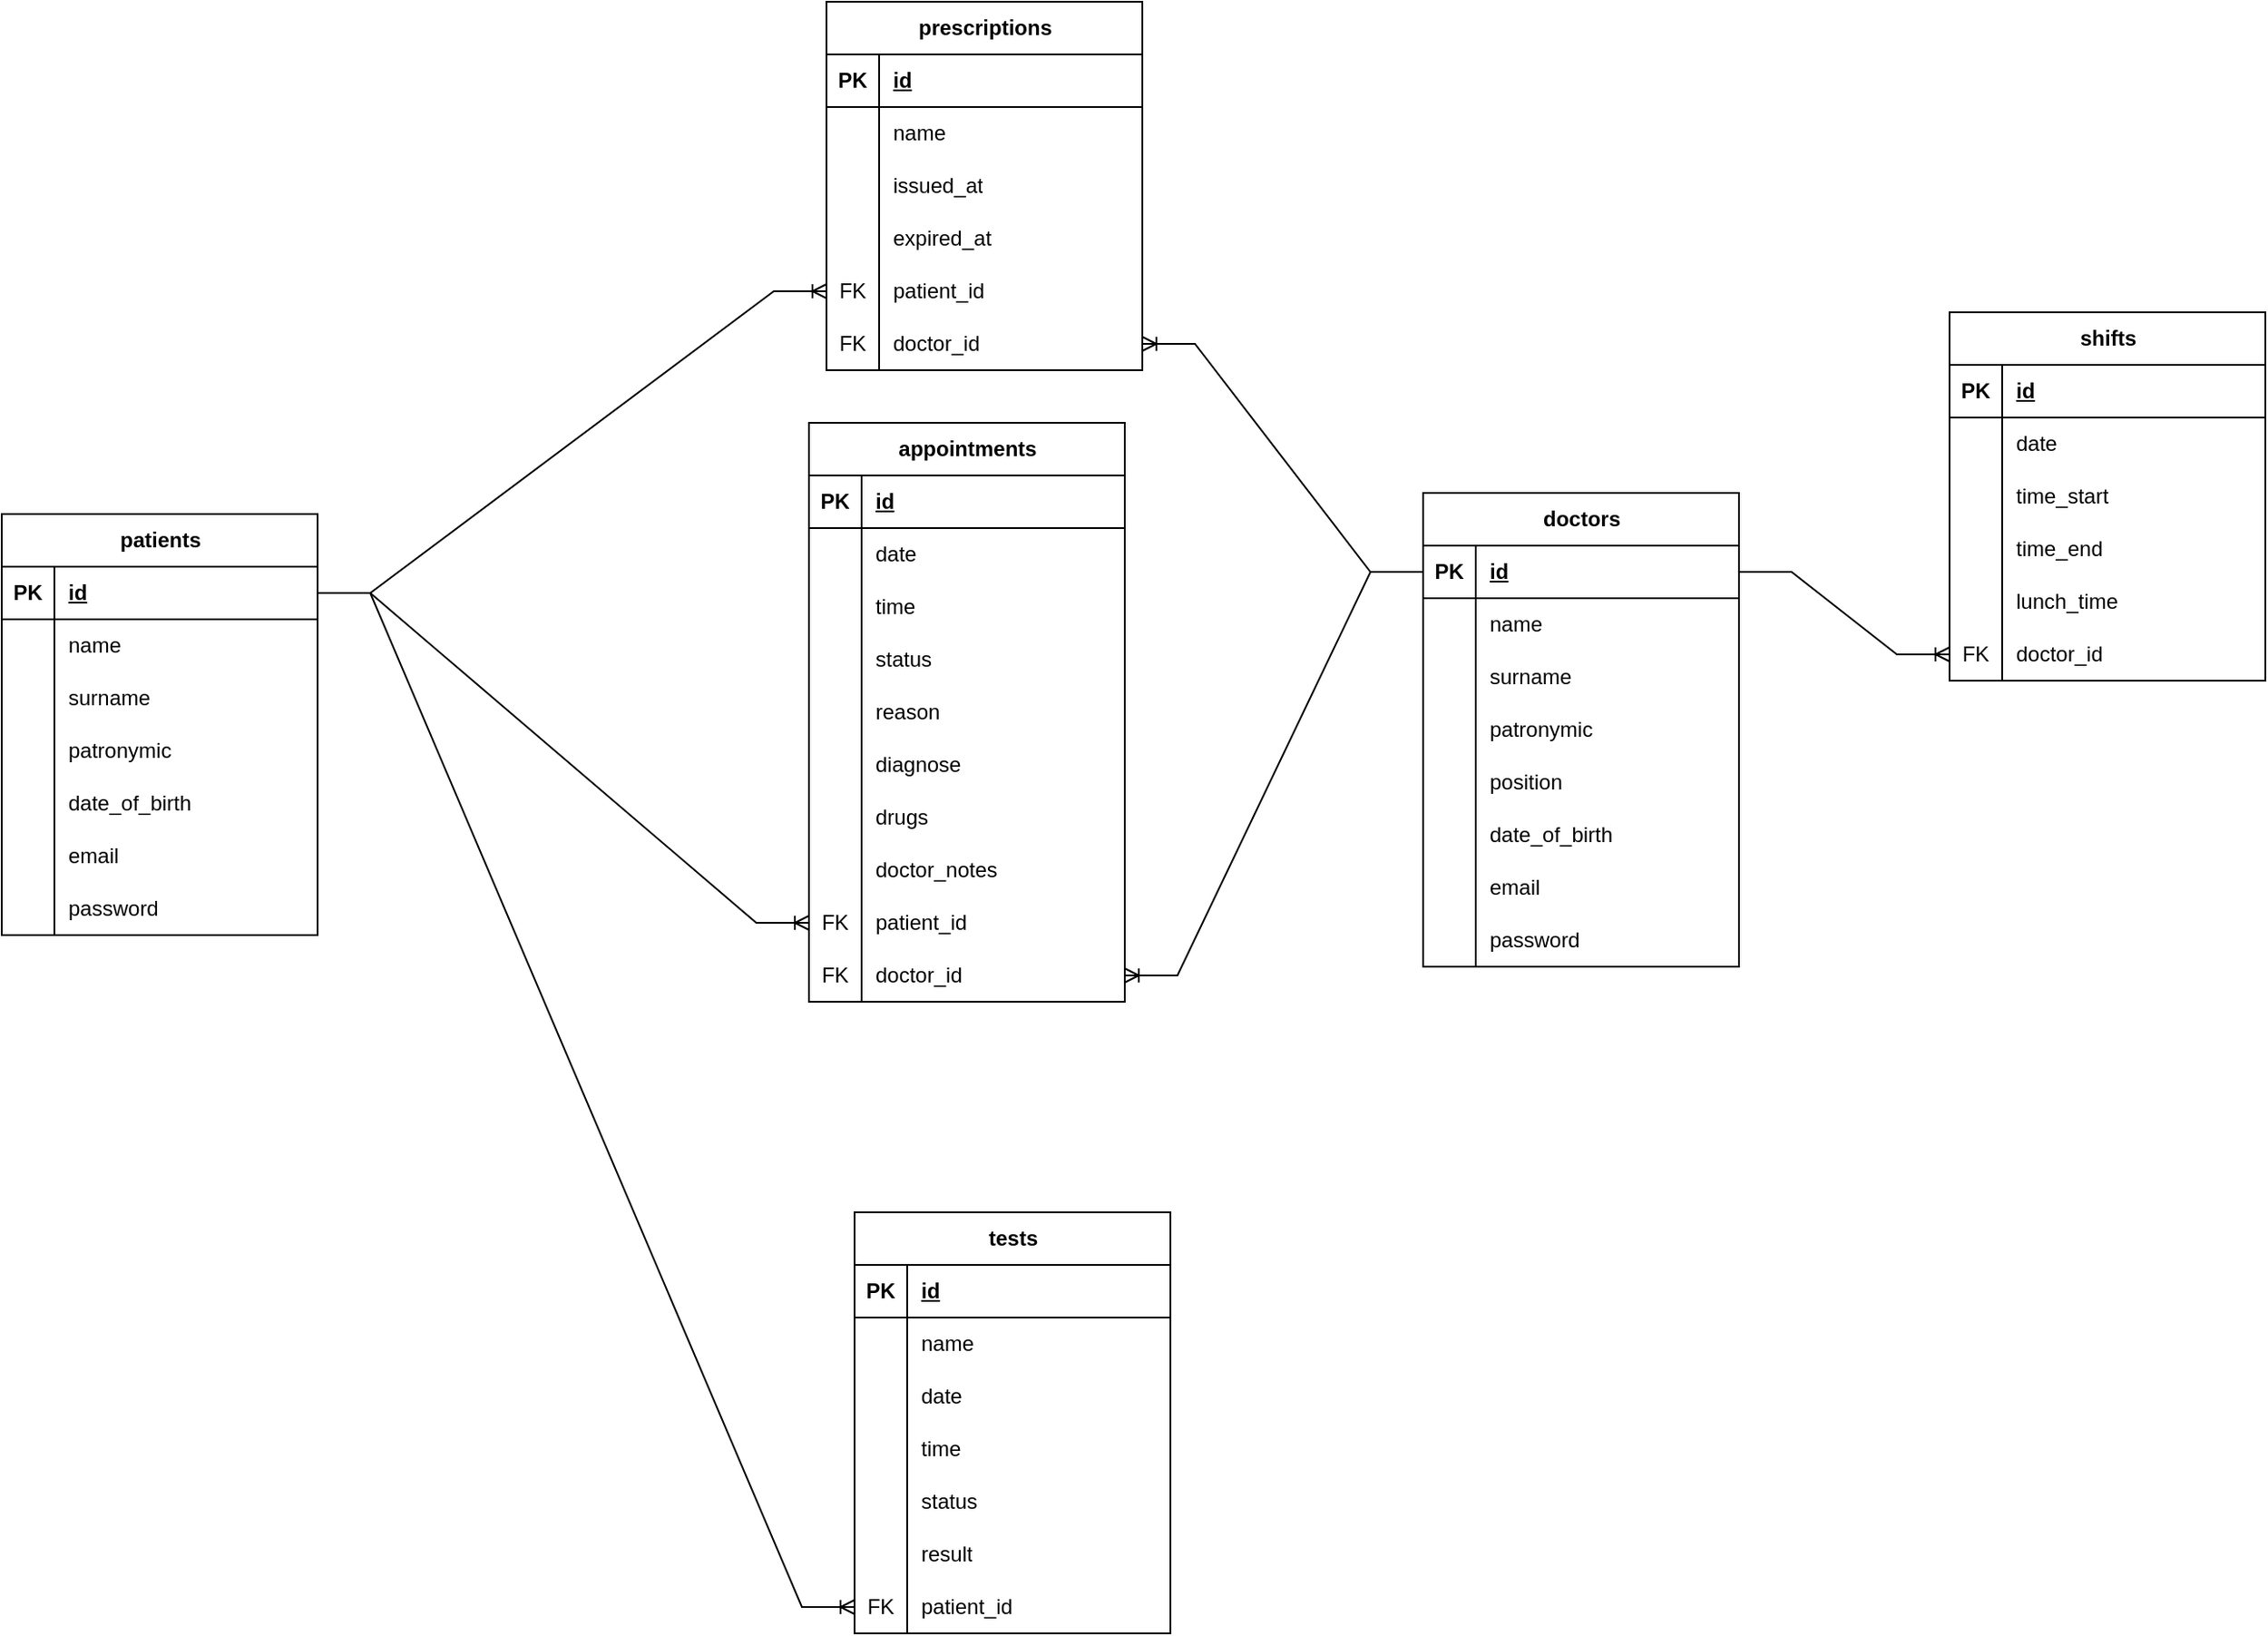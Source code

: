 <mxfile version="24.7.17">
  <diagram name="Страница — 1" id="6N1ENjZscyJOOnGvGG6H">
    <mxGraphModel dx="4155" dy="3174" grid="1" gridSize="10" guides="1" tooltips="1" connect="1" arrows="1" fold="1" page="1" pageScale="1" pageWidth="827" pageHeight="1169" math="0" shadow="0">
      <root>
        <mxCell id="0" />
        <mxCell id="1" parent="0" />
        <mxCell id="GjGmD7KvWxzBL4gGLSk5-1" value="patients" style="shape=table;startSize=30;container=1;collapsible=1;childLayout=tableLayout;fixedRows=1;rowLines=0;fontStyle=1;align=center;resizeLast=1;html=1;" parent="1" vertex="1">
          <mxGeometry x="-2140" y="-1848" width="180" height="240" as="geometry" />
        </mxCell>
        <mxCell id="GjGmD7KvWxzBL4gGLSk5-2" value="" style="shape=tableRow;horizontal=0;startSize=0;swimlaneHead=0;swimlaneBody=0;fillColor=none;collapsible=0;dropTarget=0;points=[[0,0.5],[1,0.5]];portConstraint=eastwest;top=0;left=0;right=0;bottom=1;" parent="GjGmD7KvWxzBL4gGLSk5-1" vertex="1">
          <mxGeometry y="30" width="180" height="30" as="geometry" />
        </mxCell>
        <mxCell id="GjGmD7KvWxzBL4gGLSk5-3" value="PK" style="shape=partialRectangle;connectable=0;fillColor=none;top=0;left=0;bottom=0;right=0;fontStyle=1;overflow=hidden;whiteSpace=wrap;html=1;" parent="GjGmD7KvWxzBL4gGLSk5-2" vertex="1">
          <mxGeometry width="30" height="30" as="geometry">
            <mxRectangle width="30" height="30" as="alternateBounds" />
          </mxGeometry>
        </mxCell>
        <mxCell id="GjGmD7KvWxzBL4gGLSk5-4" value="id" style="shape=partialRectangle;connectable=0;fillColor=none;top=0;left=0;bottom=0;right=0;align=left;spacingLeft=6;fontStyle=5;overflow=hidden;whiteSpace=wrap;html=1;" parent="GjGmD7KvWxzBL4gGLSk5-2" vertex="1">
          <mxGeometry x="30" width="150" height="30" as="geometry">
            <mxRectangle width="150" height="30" as="alternateBounds" />
          </mxGeometry>
        </mxCell>
        <mxCell id="GjGmD7KvWxzBL4gGLSk5-5" value="" style="shape=tableRow;horizontal=0;startSize=0;swimlaneHead=0;swimlaneBody=0;fillColor=none;collapsible=0;dropTarget=0;points=[[0,0.5],[1,0.5]];portConstraint=eastwest;top=0;left=0;right=0;bottom=0;" parent="GjGmD7KvWxzBL4gGLSk5-1" vertex="1">
          <mxGeometry y="60" width="180" height="30" as="geometry" />
        </mxCell>
        <mxCell id="GjGmD7KvWxzBL4gGLSk5-6" value="" style="shape=partialRectangle;connectable=0;fillColor=none;top=0;left=0;bottom=0;right=0;editable=1;overflow=hidden;whiteSpace=wrap;html=1;" parent="GjGmD7KvWxzBL4gGLSk5-5" vertex="1">
          <mxGeometry width="30" height="30" as="geometry">
            <mxRectangle width="30" height="30" as="alternateBounds" />
          </mxGeometry>
        </mxCell>
        <mxCell id="GjGmD7KvWxzBL4gGLSk5-7" value="name" style="shape=partialRectangle;connectable=0;fillColor=none;top=0;left=0;bottom=0;right=0;align=left;spacingLeft=6;overflow=hidden;whiteSpace=wrap;html=1;" parent="GjGmD7KvWxzBL4gGLSk5-5" vertex="1">
          <mxGeometry x="30" width="150" height="30" as="geometry">
            <mxRectangle width="150" height="30" as="alternateBounds" />
          </mxGeometry>
        </mxCell>
        <mxCell id="GjGmD7KvWxzBL4gGLSk5-8" value="" style="shape=tableRow;horizontal=0;startSize=0;swimlaneHead=0;swimlaneBody=0;fillColor=none;collapsible=0;dropTarget=0;points=[[0,0.5],[1,0.5]];portConstraint=eastwest;top=0;left=0;right=0;bottom=0;" parent="GjGmD7KvWxzBL4gGLSk5-1" vertex="1">
          <mxGeometry y="90" width="180" height="30" as="geometry" />
        </mxCell>
        <mxCell id="GjGmD7KvWxzBL4gGLSk5-9" value="" style="shape=partialRectangle;connectable=0;fillColor=none;top=0;left=0;bottom=0;right=0;editable=1;overflow=hidden;whiteSpace=wrap;html=1;" parent="GjGmD7KvWxzBL4gGLSk5-8" vertex="1">
          <mxGeometry width="30" height="30" as="geometry">
            <mxRectangle width="30" height="30" as="alternateBounds" />
          </mxGeometry>
        </mxCell>
        <mxCell id="GjGmD7KvWxzBL4gGLSk5-10" value="surname" style="shape=partialRectangle;connectable=0;fillColor=none;top=0;left=0;bottom=0;right=0;align=left;spacingLeft=6;overflow=hidden;whiteSpace=wrap;html=1;" parent="GjGmD7KvWxzBL4gGLSk5-8" vertex="1">
          <mxGeometry x="30" width="150" height="30" as="geometry">
            <mxRectangle width="150" height="30" as="alternateBounds" />
          </mxGeometry>
        </mxCell>
        <mxCell id="GjGmD7KvWxzBL4gGLSk5-11" value="" style="shape=tableRow;horizontal=0;startSize=0;swimlaneHead=0;swimlaneBody=0;fillColor=none;collapsible=0;dropTarget=0;points=[[0,0.5],[1,0.5]];portConstraint=eastwest;top=0;left=0;right=0;bottom=0;" parent="GjGmD7KvWxzBL4gGLSk5-1" vertex="1">
          <mxGeometry y="120" width="180" height="30" as="geometry" />
        </mxCell>
        <mxCell id="GjGmD7KvWxzBL4gGLSk5-12" value="" style="shape=partialRectangle;connectable=0;fillColor=none;top=0;left=0;bottom=0;right=0;editable=1;overflow=hidden;whiteSpace=wrap;html=1;" parent="GjGmD7KvWxzBL4gGLSk5-11" vertex="1">
          <mxGeometry width="30" height="30" as="geometry">
            <mxRectangle width="30" height="30" as="alternateBounds" />
          </mxGeometry>
        </mxCell>
        <mxCell id="GjGmD7KvWxzBL4gGLSk5-13" value="patronymic" style="shape=partialRectangle;connectable=0;fillColor=none;top=0;left=0;bottom=0;right=0;align=left;spacingLeft=6;overflow=hidden;whiteSpace=wrap;html=1;" parent="GjGmD7KvWxzBL4gGLSk5-11" vertex="1">
          <mxGeometry x="30" width="150" height="30" as="geometry">
            <mxRectangle width="150" height="30" as="alternateBounds" />
          </mxGeometry>
        </mxCell>
        <mxCell id="GjGmD7KvWxzBL4gGLSk5-14" value="" style="shape=tableRow;horizontal=0;startSize=0;swimlaneHead=0;swimlaneBody=0;fillColor=none;collapsible=0;dropTarget=0;points=[[0,0.5],[1,0.5]];portConstraint=eastwest;top=0;left=0;right=0;bottom=0;" parent="GjGmD7KvWxzBL4gGLSk5-1" vertex="1">
          <mxGeometry y="150" width="180" height="30" as="geometry" />
        </mxCell>
        <mxCell id="GjGmD7KvWxzBL4gGLSk5-15" value="" style="shape=partialRectangle;connectable=0;fillColor=none;top=0;left=0;bottom=0;right=0;editable=1;overflow=hidden;whiteSpace=wrap;html=1;" parent="GjGmD7KvWxzBL4gGLSk5-14" vertex="1">
          <mxGeometry width="30" height="30" as="geometry">
            <mxRectangle width="30" height="30" as="alternateBounds" />
          </mxGeometry>
        </mxCell>
        <mxCell id="GjGmD7KvWxzBL4gGLSk5-16" value="date_of_birth" style="shape=partialRectangle;connectable=0;fillColor=none;top=0;left=0;bottom=0;right=0;align=left;spacingLeft=6;overflow=hidden;whiteSpace=wrap;html=1;" parent="GjGmD7KvWxzBL4gGLSk5-14" vertex="1">
          <mxGeometry x="30" width="150" height="30" as="geometry">
            <mxRectangle width="150" height="30" as="alternateBounds" />
          </mxGeometry>
        </mxCell>
        <mxCell id="GjGmD7KvWxzBL4gGLSk5-17" value="" style="shape=tableRow;horizontal=0;startSize=0;swimlaneHead=0;swimlaneBody=0;fillColor=none;collapsible=0;dropTarget=0;points=[[0,0.5],[1,0.5]];portConstraint=eastwest;top=0;left=0;right=0;bottom=0;" parent="GjGmD7KvWxzBL4gGLSk5-1" vertex="1">
          <mxGeometry y="180" width="180" height="30" as="geometry" />
        </mxCell>
        <mxCell id="GjGmD7KvWxzBL4gGLSk5-18" value="" style="shape=partialRectangle;connectable=0;fillColor=none;top=0;left=0;bottom=0;right=0;editable=1;overflow=hidden;whiteSpace=wrap;html=1;" parent="GjGmD7KvWxzBL4gGLSk5-17" vertex="1">
          <mxGeometry width="30" height="30" as="geometry">
            <mxRectangle width="30" height="30" as="alternateBounds" />
          </mxGeometry>
        </mxCell>
        <mxCell id="GjGmD7KvWxzBL4gGLSk5-19" value="email" style="shape=partialRectangle;connectable=0;fillColor=none;top=0;left=0;bottom=0;right=0;align=left;spacingLeft=6;overflow=hidden;whiteSpace=wrap;html=1;" parent="GjGmD7KvWxzBL4gGLSk5-17" vertex="1">
          <mxGeometry x="30" width="150" height="30" as="geometry">
            <mxRectangle width="150" height="30" as="alternateBounds" />
          </mxGeometry>
        </mxCell>
        <mxCell id="GjGmD7KvWxzBL4gGLSk5-20" value="" style="shape=tableRow;horizontal=0;startSize=0;swimlaneHead=0;swimlaneBody=0;fillColor=none;collapsible=0;dropTarget=0;points=[[0,0.5],[1,0.5]];portConstraint=eastwest;top=0;left=0;right=0;bottom=0;" parent="GjGmD7KvWxzBL4gGLSk5-1" vertex="1">
          <mxGeometry y="210" width="180" height="30" as="geometry" />
        </mxCell>
        <mxCell id="GjGmD7KvWxzBL4gGLSk5-21" value="" style="shape=partialRectangle;connectable=0;fillColor=none;top=0;left=0;bottom=0;right=0;editable=1;overflow=hidden;whiteSpace=wrap;html=1;" parent="GjGmD7KvWxzBL4gGLSk5-20" vertex="1">
          <mxGeometry width="30" height="30" as="geometry">
            <mxRectangle width="30" height="30" as="alternateBounds" />
          </mxGeometry>
        </mxCell>
        <mxCell id="GjGmD7KvWxzBL4gGLSk5-22" value="password" style="shape=partialRectangle;connectable=0;fillColor=none;top=0;left=0;bottom=0;right=0;align=left;spacingLeft=6;overflow=hidden;whiteSpace=wrap;html=1;" parent="GjGmD7KvWxzBL4gGLSk5-20" vertex="1">
          <mxGeometry x="30" width="150" height="30" as="geometry">
            <mxRectangle width="150" height="30" as="alternateBounds" />
          </mxGeometry>
        </mxCell>
        <mxCell id="GjGmD7KvWxzBL4gGLSk5-23" value="appointments" style="shape=table;startSize=30;container=1;collapsible=1;childLayout=tableLayout;fixedRows=1;rowLines=0;fontStyle=1;align=center;resizeLast=1;html=1;" parent="1" vertex="1">
          <mxGeometry x="-1680" y="-1900" width="180" height="330" as="geometry" />
        </mxCell>
        <mxCell id="GjGmD7KvWxzBL4gGLSk5-24" value="" style="shape=tableRow;horizontal=0;startSize=0;swimlaneHead=0;swimlaneBody=0;fillColor=none;collapsible=0;dropTarget=0;points=[[0,0.5],[1,0.5]];portConstraint=eastwest;top=0;left=0;right=0;bottom=1;" parent="GjGmD7KvWxzBL4gGLSk5-23" vertex="1">
          <mxGeometry y="30" width="180" height="30" as="geometry" />
        </mxCell>
        <mxCell id="GjGmD7KvWxzBL4gGLSk5-25" value="PK" style="shape=partialRectangle;connectable=0;fillColor=none;top=0;left=0;bottom=0;right=0;fontStyle=1;overflow=hidden;whiteSpace=wrap;html=1;" parent="GjGmD7KvWxzBL4gGLSk5-24" vertex="1">
          <mxGeometry width="30" height="30" as="geometry">
            <mxRectangle width="30" height="30" as="alternateBounds" />
          </mxGeometry>
        </mxCell>
        <mxCell id="GjGmD7KvWxzBL4gGLSk5-26" value="id" style="shape=partialRectangle;connectable=0;fillColor=none;top=0;left=0;bottom=0;right=0;align=left;spacingLeft=6;fontStyle=5;overflow=hidden;whiteSpace=wrap;html=1;" parent="GjGmD7KvWxzBL4gGLSk5-24" vertex="1">
          <mxGeometry x="30" width="150" height="30" as="geometry">
            <mxRectangle width="150" height="30" as="alternateBounds" />
          </mxGeometry>
        </mxCell>
        <mxCell id="GjGmD7KvWxzBL4gGLSk5-27" value="" style="shape=tableRow;horizontal=0;startSize=0;swimlaneHead=0;swimlaneBody=0;fillColor=none;collapsible=0;dropTarget=0;points=[[0,0.5],[1,0.5]];portConstraint=eastwest;top=0;left=0;right=0;bottom=0;" parent="GjGmD7KvWxzBL4gGLSk5-23" vertex="1">
          <mxGeometry y="60" width="180" height="30" as="geometry" />
        </mxCell>
        <mxCell id="GjGmD7KvWxzBL4gGLSk5-28" value="" style="shape=partialRectangle;connectable=0;fillColor=none;top=0;left=0;bottom=0;right=0;editable=1;overflow=hidden;whiteSpace=wrap;html=1;" parent="GjGmD7KvWxzBL4gGLSk5-27" vertex="1">
          <mxGeometry width="30" height="30" as="geometry">
            <mxRectangle width="30" height="30" as="alternateBounds" />
          </mxGeometry>
        </mxCell>
        <mxCell id="GjGmD7KvWxzBL4gGLSk5-29" value="date" style="shape=partialRectangle;connectable=0;fillColor=none;top=0;left=0;bottom=0;right=0;align=left;spacingLeft=6;overflow=hidden;whiteSpace=wrap;html=1;" parent="GjGmD7KvWxzBL4gGLSk5-27" vertex="1">
          <mxGeometry x="30" width="150" height="30" as="geometry">
            <mxRectangle width="150" height="30" as="alternateBounds" />
          </mxGeometry>
        </mxCell>
        <mxCell id="GjGmD7KvWxzBL4gGLSk5-30" value="" style="shape=tableRow;horizontal=0;startSize=0;swimlaneHead=0;swimlaneBody=0;fillColor=none;collapsible=0;dropTarget=0;points=[[0,0.5],[1,0.5]];portConstraint=eastwest;top=0;left=0;right=0;bottom=0;" parent="GjGmD7KvWxzBL4gGLSk5-23" vertex="1">
          <mxGeometry y="90" width="180" height="30" as="geometry" />
        </mxCell>
        <mxCell id="GjGmD7KvWxzBL4gGLSk5-31" value="" style="shape=partialRectangle;connectable=0;fillColor=none;top=0;left=0;bottom=0;right=0;editable=1;overflow=hidden;whiteSpace=wrap;html=1;" parent="GjGmD7KvWxzBL4gGLSk5-30" vertex="1">
          <mxGeometry width="30" height="30" as="geometry">
            <mxRectangle width="30" height="30" as="alternateBounds" />
          </mxGeometry>
        </mxCell>
        <mxCell id="GjGmD7KvWxzBL4gGLSk5-32" value="time" style="shape=partialRectangle;connectable=0;fillColor=none;top=0;left=0;bottom=0;right=0;align=left;spacingLeft=6;overflow=hidden;whiteSpace=wrap;html=1;" parent="GjGmD7KvWxzBL4gGLSk5-30" vertex="1">
          <mxGeometry x="30" width="150" height="30" as="geometry">
            <mxRectangle width="150" height="30" as="alternateBounds" />
          </mxGeometry>
        </mxCell>
        <mxCell id="GjGmD7KvWxzBL4gGLSk5-33" value="" style="shape=tableRow;horizontal=0;startSize=0;swimlaneHead=0;swimlaneBody=0;fillColor=none;collapsible=0;dropTarget=0;points=[[0,0.5],[1,0.5]];portConstraint=eastwest;top=0;left=0;right=0;bottom=0;" parent="GjGmD7KvWxzBL4gGLSk5-23" vertex="1">
          <mxGeometry y="120" width="180" height="30" as="geometry" />
        </mxCell>
        <mxCell id="GjGmD7KvWxzBL4gGLSk5-34" value="" style="shape=partialRectangle;connectable=0;fillColor=none;top=0;left=0;bottom=0;right=0;editable=1;overflow=hidden;whiteSpace=wrap;html=1;" parent="GjGmD7KvWxzBL4gGLSk5-33" vertex="1">
          <mxGeometry width="30" height="30" as="geometry">
            <mxRectangle width="30" height="30" as="alternateBounds" />
          </mxGeometry>
        </mxCell>
        <mxCell id="GjGmD7KvWxzBL4gGLSk5-35" value="status" style="shape=partialRectangle;connectable=0;fillColor=none;top=0;left=0;bottom=0;right=0;align=left;spacingLeft=6;overflow=hidden;whiteSpace=wrap;html=1;" parent="GjGmD7KvWxzBL4gGLSk5-33" vertex="1">
          <mxGeometry x="30" width="150" height="30" as="geometry">
            <mxRectangle width="150" height="30" as="alternateBounds" />
          </mxGeometry>
        </mxCell>
        <mxCell id="GjGmD7KvWxzBL4gGLSk5-36" value="" style="shape=tableRow;horizontal=0;startSize=0;swimlaneHead=0;swimlaneBody=0;fillColor=none;collapsible=0;dropTarget=0;points=[[0,0.5],[1,0.5]];portConstraint=eastwest;top=0;left=0;right=0;bottom=0;" parent="GjGmD7KvWxzBL4gGLSk5-23" vertex="1">
          <mxGeometry y="150" width="180" height="30" as="geometry" />
        </mxCell>
        <mxCell id="GjGmD7KvWxzBL4gGLSk5-37" value="" style="shape=partialRectangle;connectable=0;fillColor=none;top=0;left=0;bottom=0;right=0;editable=1;overflow=hidden;whiteSpace=wrap;html=1;" parent="GjGmD7KvWxzBL4gGLSk5-36" vertex="1">
          <mxGeometry width="30" height="30" as="geometry">
            <mxRectangle width="30" height="30" as="alternateBounds" />
          </mxGeometry>
        </mxCell>
        <mxCell id="GjGmD7KvWxzBL4gGLSk5-38" value="reason" style="shape=partialRectangle;connectable=0;fillColor=none;top=0;left=0;bottom=0;right=0;align=left;spacingLeft=6;overflow=hidden;whiteSpace=wrap;html=1;" parent="GjGmD7KvWxzBL4gGLSk5-36" vertex="1">
          <mxGeometry x="30" width="150" height="30" as="geometry">
            <mxRectangle width="150" height="30" as="alternateBounds" />
          </mxGeometry>
        </mxCell>
        <mxCell id="GjGmD7KvWxzBL4gGLSk5-39" value="" style="shape=tableRow;horizontal=0;startSize=0;swimlaneHead=0;swimlaneBody=0;fillColor=none;collapsible=0;dropTarget=0;points=[[0,0.5],[1,0.5]];portConstraint=eastwest;top=0;left=0;right=0;bottom=0;" parent="GjGmD7KvWxzBL4gGLSk5-23" vertex="1">
          <mxGeometry y="180" width="180" height="30" as="geometry" />
        </mxCell>
        <mxCell id="GjGmD7KvWxzBL4gGLSk5-40" value="" style="shape=partialRectangle;connectable=0;fillColor=none;top=0;left=0;bottom=0;right=0;editable=1;overflow=hidden;whiteSpace=wrap;html=1;" parent="GjGmD7KvWxzBL4gGLSk5-39" vertex="1">
          <mxGeometry width="30" height="30" as="geometry">
            <mxRectangle width="30" height="30" as="alternateBounds" />
          </mxGeometry>
        </mxCell>
        <mxCell id="GjGmD7KvWxzBL4gGLSk5-41" value="diagnose" style="shape=partialRectangle;connectable=0;fillColor=none;top=0;left=0;bottom=0;right=0;align=left;spacingLeft=6;overflow=hidden;whiteSpace=wrap;html=1;" parent="GjGmD7KvWxzBL4gGLSk5-39" vertex="1">
          <mxGeometry x="30" width="150" height="30" as="geometry">
            <mxRectangle width="150" height="30" as="alternateBounds" />
          </mxGeometry>
        </mxCell>
        <mxCell id="GjGmD7KvWxzBL4gGLSk5-42" value="" style="shape=tableRow;horizontal=0;startSize=0;swimlaneHead=0;swimlaneBody=0;fillColor=none;collapsible=0;dropTarget=0;points=[[0,0.5],[1,0.5]];portConstraint=eastwest;top=0;left=0;right=0;bottom=0;" parent="GjGmD7KvWxzBL4gGLSk5-23" vertex="1">
          <mxGeometry y="210" width="180" height="30" as="geometry" />
        </mxCell>
        <mxCell id="GjGmD7KvWxzBL4gGLSk5-43" value="" style="shape=partialRectangle;connectable=0;fillColor=none;top=0;left=0;bottom=0;right=0;editable=1;overflow=hidden;whiteSpace=wrap;html=1;" parent="GjGmD7KvWxzBL4gGLSk5-42" vertex="1">
          <mxGeometry width="30" height="30" as="geometry">
            <mxRectangle width="30" height="30" as="alternateBounds" />
          </mxGeometry>
        </mxCell>
        <mxCell id="GjGmD7KvWxzBL4gGLSk5-44" value="drugs" style="shape=partialRectangle;connectable=0;fillColor=none;top=0;left=0;bottom=0;right=0;align=left;spacingLeft=6;overflow=hidden;whiteSpace=wrap;html=1;" parent="GjGmD7KvWxzBL4gGLSk5-42" vertex="1">
          <mxGeometry x="30" width="150" height="30" as="geometry">
            <mxRectangle width="150" height="30" as="alternateBounds" />
          </mxGeometry>
        </mxCell>
        <mxCell id="GjGmD7KvWxzBL4gGLSk5-45" value="" style="shape=tableRow;horizontal=0;startSize=0;swimlaneHead=0;swimlaneBody=0;fillColor=none;collapsible=0;dropTarget=0;points=[[0,0.5],[1,0.5]];portConstraint=eastwest;top=0;left=0;right=0;bottom=0;" parent="GjGmD7KvWxzBL4gGLSk5-23" vertex="1">
          <mxGeometry y="240" width="180" height="30" as="geometry" />
        </mxCell>
        <mxCell id="GjGmD7KvWxzBL4gGLSk5-46" value="" style="shape=partialRectangle;connectable=0;fillColor=none;top=0;left=0;bottom=0;right=0;editable=1;overflow=hidden;whiteSpace=wrap;html=1;" parent="GjGmD7KvWxzBL4gGLSk5-45" vertex="1">
          <mxGeometry width="30" height="30" as="geometry">
            <mxRectangle width="30" height="30" as="alternateBounds" />
          </mxGeometry>
        </mxCell>
        <mxCell id="GjGmD7KvWxzBL4gGLSk5-47" value="doctor_notes" style="shape=partialRectangle;connectable=0;fillColor=none;top=0;left=0;bottom=0;right=0;align=left;spacingLeft=6;overflow=hidden;whiteSpace=wrap;html=1;" parent="GjGmD7KvWxzBL4gGLSk5-45" vertex="1">
          <mxGeometry x="30" width="150" height="30" as="geometry">
            <mxRectangle width="150" height="30" as="alternateBounds" />
          </mxGeometry>
        </mxCell>
        <mxCell id="GjGmD7KvWxzBL4gGLSk5-48" value="" style="shape=tableRow;horizontal=0;startSize=0;swimlaneHead=0;swimlaneBody=0;fillColor=none;collapsible=0;dropTarget=0;points=[[0,0.5],[1,0.5]];portConstraint=eastwest;top=0;left=0;right=0;bottom=0;" parent="GjGmD7KvWxzBL4gGLSk5-23" vertex="1">
          <mxGeometry y="270" width="180" height="30" as="geometry" />
        </mxCell>
        <mxCell id="GjGmD7KvWxzBL4gGLSk5-49" value="FK" style="shape=partialRectangle;connectable=0;fillColor=none;top=0;left=0;bottom=0;right=0;editable=1;overflow=hidden;whiteSpace=wrap;html=1;" parent="GjGmD7KvWxzBL4gGLSk5-48" vertex="1">
          <mxGeometry width="30" height="30" as="geometry">
            <mxRectangle width="30" height="30" as="alternateBounds" />
          </mxGeometry>
        </mxCell>
        <mxCell id="GjGmD7KvWxzBL4gGLSk5-50" value="patient_id" style="shape=partialRectangle;connectable=0;fillColor=none;top=0;left=0;bottom=0;right=0;align=left;spacingLeft=6;overflow=hidden;whiteSpace=wrap;html=1;" parent="GjGmD7KvWxzBL4gGLSk5-48" vertex="1">
          <mxGeometry x="30" width="150" height="30" as="geometry">
            <mxRectangle width="150" height="30" as="alternateBounds" />
          </mxGeometry>
        </mxCell>
        <mxCell id="GjGmD7KvWxzBL4gGLSk5-51" value="" style="shape=tableRow;horizontal=0;startSize=0;swimlaneHead=0;swimlaneBody=0;fillColor=none;collapsible=0;dropTarget=0;points=[[0,0.5],[1,0.5]];portConstraint=eastwest;top=0;left=0;right=0;bottom=0;" parent="GjGmD7KvWxzBL4gGLSk5-23" vertex="1">
          <mxGeometry y="300" width="180" height="30" as="geometry" />
        </mxCell>
        <mxCell id="GjGmD7KvWxzBL4gGLSk5-52" value="FK" style="shape=partialRectangle;connectable=0;fillColor=none;top=0;left=0;bottom=0;right=0;editable=1;overflow=hidden;whiteSpace=wrap;html=1;" parent="GjGmD7KvWxzBL4gGLSk5-51" vertex="1">
          <mxGeometry width="30" height="30" as="geometry">
            <mxRectangle width="30" height="30" as="alternateBounds" />
          </mxGeometry>
        </mxCell>
        <mxCell id="GjGmD7KvWxzBL4gGLSk5-53" value="doctor_id" style="shape=partialRectangle;connectable=0;fillColor=none;top=0;left=0;bottom=0;right=0;align=left;spacingLeft=6;overflow=hidden;whiteSpace=wrap;html=1;" parent="GjGmD7KvWxzBL4gGLSk5-51" vertex="1">
          <mxGeometry x="30" width="150" height="30" as="geometry">
            <mxRectangle width="150" height="30" as="alternateBounds" />
          </mxGeometry>
        </mxCell>
        <mxCell id="GjGmD7KvWxzBL4gGLSk5-73" value="tests" style="shape=table;startSize=30;container=1;collapsible=1;childLayout=tableLayout;fixedRows=1;rowLines=0;fontStyle=1;align=center;resizeLast=1;html=1;" parent="1" vertex="1">
          <mxGeometry x="-1654" y="-1450" width="180" height="240" as="geometry" />
        </mxCell>
        <mxCell id="GjGmD7KvWxzBL4gGLSk5-74" value="" style="shape=tableRow;horizontal=0;startSize=0;swimlaneHead=0;swimlaneBody=0;fillColor=none;collapsible=0;dropTarget=0;points=[[0,0.5],[1,0.5]];portConstraint=eastwest;top=0;left=0;right=0;bottom=1;" parent="GjGmD7KvWxzBL4gGLSk5-73" vertex="1">
          <mxGeometry y="30" width="180" height="30" as="geometry" />
        </mxCell>
        <mxCell id="GjGmD7KvWxzBL4gGLSk5-75" value="PK" style="shape=partialRectangle;connectable=0;fillColor=none;top=0;left=0;bottom=0;right=0;fontStyle=1;overflow=hidden;whiteSpace=wrap;html=1;" parent="GjGmD7KvWxzBL4gGLSk5-74" vertex="1">
          <mxGeometry width="30" height="30" as="geometry">
            <mxRectangle width="30" height="30" as="alternateBounds" />
          </mxGeometry>
        </mxCell>
        <mxCell id="GjGmD7KvWxzBL4gGLSk5-76" value="id" style="shape=partialRectangle;connectable=0;fillColor=none;top=0;left=0;bottom=0;right=0;align=left;spacingLeft=6;fontStyle=5;overflow=hidden;whiteSpace=wrap;html=1;" parent="GjGmD7KvWxzBL4gGLSk5-74" vertex="1">
          <mxGeometry x="30" width="150" height="30" as="geometry">
            <mxRectangle width="150" height="30" as="alternateBounds" />
          </mxGeometry>
        </mxCell>
        <mxCell id="GjGmD7KvWxzBL4gGLSk5-77" value="" style="shape=tableRow;horizontal=0;startSize=0;swimlaneHead=0;swimlaneBody=0;fillColor=none;collapsible=0;dropTarget=0;points=[[0,0.5],[1,0.5]];portConstraint=eastwest;top=0;left=0;right=0;bottom=0;" parent="GjGmD7KvWxzBL4gGLSk5-73" vertex="1">
          <mxGeometry y="60" width="180" height="30" as="geometry" />
        </mxCell>
        <mxCell id="GjGmD7KvWxzBL4gGLSk5-78" value="" style="shape=partialRectangle;connectable=0;fillColor=none;top=0;left=0;bottom=0;right=0;editable=1;overflow=hidden;whiteSpace=wrap;html=1;" parent="GjGmD7KvWxzBL4gGLSk5-77" vertex="1">
          <mxGeometry width="30" height="30" as="geometry">
            <mxRectangle width="30" height="30" as="alternateBounds" />
          </mxGeometry>
        </mxCell>
        <mxCell id="GjGmD7KvWxzBL4gGLSk5-79" value="name" style="shape=partialRectangle;connectable=0;fillColor=none;top=0;left=0;bottom=0;right=0;align=left;spacingLeft=6;overflow=hidden;whiteSpace=wrap;html=1;" parent="GjGmD7KvWxzBL4gGLSk5-77" vertex="1">
          <mxGeometry x="30" width="150" height="30" as="geometry">
            <mxRectangle width="150" height="30" as="alternateBounds" />
          </mxGeometry>
        </mxCell>
        <mxCell id="GjGmD7KvWxzBL4gGLSk5-80" value="" style="shape=tableRow;horizontal=0;startSize=0;swimlaneHead=0;swimlaneBody=0;fillColor=none;collapsible=0;dropTarget=0;points=[[0,0.5],[1,0.5]];portConstraint=eastwest;top=0;left=0;right=0;bottom=0;" parent="GjGmD7KvWxzBL4gGLSk5-73" vertex="1">
          <mxGeometry y="90" width="180" height="30" as="geometry" />
        </mxCell>
        <mxCell id="GjGmD7KvWxzBL4gGLSk5-81" value="" style="shape=partialRectangle;connectable=0;fillColor=none;top=0;left=0;bottom=0;right=0;editable=1;overflow=hidden;whiteSpace=wrap;html=1;" parent="GjGmD7KvWxzBL4gGLSk5-80" vertex="1">
          <mxGeometry width="30" height="30" as="geometry">
            <mxRectangle width="30" height="30" as="alternateBounds" />
          </mxGeometry>
        </mxCell>
        <mxCell id="GjGmD7KvWxzBL4gGLSk5-82" value="date" style="shape=partialRectangle;connectable=0;fillColor=none;top=0;left=0;bottom=0;right=0;align=left;spacingLeft=6;overflow=hidden;whiteSpace=wrap;html=1;" parent="GjGmD7KvWxzBL4gGLSk5-80" vertex="1">
          <mxGeometry x="30" width="150" height="30" as="geometry">
            <mxRectangle width="150" height="30" as="alternateBounds" />
          </mxGeometry>
        </mxCell>
        <mxCell id="GjGmD7KvWxzBL4gGLSk5-83" value="" style="shape=tableRow;horizontal=0;startSize=0;swimlaneHead=0;swimlaneBody=0;fillColor=none;collapsible=0;dropTarget=0;points=[[0,0.5],[1,0.5]];portConstraint=eastwest;top=0;left=0;right=0;bottom=0;" parent="GjGmD7KvWxzBL4gGLSk5-73" vertex="1">
          <mxGeometry y="120" width="180" height="30" as="geometry" />
        </mxCell>
        <mxCell id="GjGmD7KvWxzBL4gGLSk5-84" value="" style="shape=partialRectangle;connectable=0;fillColor=none;top=0;left=0;bottom=0;right=0;editable=1;overflow=hidden;whiteSpace=wrap;html=1;" parent="GjGmD7KvWxzBL4gGLSk5-83" vertex="1">
          <mxGeometry width="30" height="30" as="geometry">
            <mxRectangle width="30" height="30" as="alternateBounds" />
          </mxGeometry>
        </mxCell>
        <mxCell id="GjGmD7KvWxzBL4gGLSk5-85" value="time" style="shape=partialRectangle;connectable=0;fillColor=none;top=0;left=0;bottom=0;right=0;align=left;spacingLeft=6;overflow=hidden;whiteSpace=wrap;html=1;" parent="GjGmD7KvWxzBL4gGLSk5-83" vertex="1">
          <mxGeometry x="30" width="150" height="30" as="geometry">
            <mxRectangle width="150" height="30" as="alternateBounds" />
          </mxGeometry>
        </mxCell>
        <mxCell id="GjGmD7KvWxzBL4gGLSk5-86" value="" style="shape=tableRow;horizontal=0;startSize=0;swimlaneHead=0;swimlaneBody=0;fillColor=none;collapsible=0;dropTarget=0;points=[[0,0.5],[1,0.5]];portConstraint=eastwest;top=0;left=0;right=0;bottom=0;" parent="GjGmD7KvWxzBL4gGLSk5-73" vertex="1">
          <mxGeometry y="150" width="180" height="30" as="geometry" />
        </mxCell>
        <mxCell id="GjGmD7KvWxzBL4gGLSk5-87" value="" style="shape=partialRectangle;connectable=0;fillColor=none;top=0;left=0;bottom=0;right=0;editable=1;overflow=hidden;whiteSpace=wrap;html=1;" parent="GjGmD7KvWxzBL4gGLSk5-86" vertex="1">
          <mxGeometry width="30" height="30" as="geometry">
            <mxRectangle width="30" height="30" as="alternateBounds" />
          </mxGeometry>
        </mxCell>
        <mxCell id="GjGmD7KvWxzBL4gGLSk5-88" value="status" style="shape=partialRectangle;connectable=0;fillColor=none;top=0;left=0;bottom=0;right=0;align=left;spacingLeft=6;overflow=hidden;whiteSpace=wrap;html=1;" parent="GjGmD7KvWxzBL4gGLSk5-86" vertex="1">
          <mxGeometry x="30" width="150" height="30" as="geometry">
            <mxRectangle width="150" height="30" as="alternateBounds" />
          </mxGeometry>
        </mxCell>
        <mxCell id="GjGmD7KvWxzBL4gGLSk5-89" value="" style="shape=tableRow;horizontal=0;startSize=0;swimlaneHead=0;swimlaneBody=0;fillColor=none;collapsible=0;dropTarget=0;points=[[0,0.5],[1,0.5]];portConstraint=eastwest;top=0;left=0;right=0;bottom=0;" parent="GjGmD7KvWxzBL4gGLSk5-73" vertex="1">
          <mxGeometry y="180" width="180" height="30" as="geometry" />
        </mxCell>
        <mxCell id="GjGmD7KvWxzBL4gGLSk5-90" value="" style="shape=partialRectangle;connectable=0;fillColor=none;top=0;left=0;bottom=0;right=0;editable=1;overflow=hidden;whiteSpace=wrap;html=1;" parent="GjGmD7KvWxzBL4gGLSk5-89" vertex="1">
          <mxGeometry width="30" height="30" as="geometry">
            <mxRectangle width="30" height="30" as="alternateBounds" />
          </mxGeometry>
        </mxCell>
        <mxCell id="GjGmD7KvWxzBL4gGLSk5-91" value="result" style="shape=partialRectangle;connectable=0;fillColor=none;top=0;left=0;bottom=0;right=0;align=left;spacingLeft=6;overflow=hidden;whiteSpace=wrap;html=1;" parent="GjGmD7KvWxzBL4gGLSk5-89" vertex="1">
          <mxGeometry x="30" width="150" height="30" as="geometry">
            <mxRectangle width="150" height="30" as="alternateBounds" />
          </mxGeometry>
        </mxCell>
        <mxCell id="GjGmD7KvWxzBL4gGLSk5-92" value="" style="shape=tableRow;horizontal=0;startSize=0;swimlaneHead=0;swimlaneBody=0;fillColor=none;collapsible=0;dropTarget=0;points=[[0,0.5],[1,0.5]];portConstraint=eastwest;top=0;left=0;right=0;bottom=0;" parent="GjGmD7KvWxzBL4gGLSk5-73" vertex="1">
          <mxGeometry y="210" width="180" height="30" as="geometry" />
        </mxCell>
        <mxCell id="GjGmD7KvWxzBL4gGLSk5-93" value="FK" style="shape=partialRectangle;connectable=0;fillColor=none;top=0;left=0;bottom=0;right=0;editable=1;overflow=hidden;whiteSpace=wrap;html=1;" parent="GjGmD7KvWxzBL4gGLSk5-92" vertex="1">
          <mxGeometry width="30" height="30" as="geometry">
            <mxRectangle width="30" height="30" as="alternateBounds" />
          </mxGeometry>
        </mxCell>
        <mxCell id="GjGmD7KvWxzBL4gGLSk5-94" value="patient_id" style="shape=partialRectangle;connectable=0;fillColor=none;top=0;left=0;bottom=0;right=0;align=left;spacingLeft=6;overflow=hidden;whiteSpace=wrap;html=1;" parent="GjGmD7KvWxzBL4gGLSk5-92" vertex="1">
          <mxGeometry x="30" width="150" height="30" as="geometry">
            <mxRectangle width="150" height="30" as="alternateBounds" />
          </mxGeometry>
        </mxCell>
        <mxCell id="GjGmD7KvWxzBL4gGLSk5-95" value="doctors" style="shape=table;startSize=30;container=1;collapsible=1;childLayout=tableLayout;fixedRows=1;rowLines=0;fontStyle=1;align=center;resizeLast=1;html=1;" parent="1" vertex="1">
          <mxGeometry x="-1330" y="-1860" width="180" height="270" as="geometry" />
        </mxCell>
        <mxCell id="GjGmD7KvWxzBL4gGLSk5-96" value="" style="shape=tableRow;horizontal=0;startSize=0;swimlaneHead=0;swimlaneBody=0;fillColor=none;collapsible=0;dropTarget=0;points=[[0,0.5],[1,0.5]];portConstraint=eastwest;top=0;left=0;right=0;bottom=1;" parent="GjGmD7KvWxzBL4gGLSk5-95" vertex="1">
          <mxGeometry y="30" width="180" height="30" as="geometry" />
        </mxCell>
        <mxCell id="GjGmD7KvWxzBL4gGLSk5-97" value="PK" style="shape=partialRectangle;connectable=0;fillColor=none;top=0;left=0;bottom=0;right=0;fontStyle=1;overflow=hidden;whiteSpace=wrap;html=1;" parent="GjGmD7KvWxzBL4gGLSk5-96" vertex="1">
          <mxGeometry width="30" height="30" as="geometry">
            <mxRectangle width="30" height="30" as="alternateBounds" />
          </mxGeometry>
        </mxCell>
        <mxCell id="GjGmD7KvWxzBL4gGLSk5-98" value="id" style="shape=partialRectangle;connectable=0;fillColor=none;top=0;left=0;bottom=0;right=0;align=left;spacingLeft=6;fontStyle=5;overflow=hidden;whiteSpace=wrap;html=1;" parent="GjGmD7KvWxzBL4gGLSk5-96" vertex="1">
          <mxGeometry x="30" width="150" height="30" as="geometry">
            <mxRectangle width="150" height="30" as="alternateBounds" />
          </mxGeometry>
        </mxCell>
        <mxCell id="GjGmD7KvWxzBL4gGLSk5-99" value="" style="shape=tableRow;horizontal=0;startSize=0;swimlaneHead=0;swimlaneBody=0;fillColor=none;collapsible=0;dropTarget=0;points=[[0,0.5],[1,0.5]];portConstraint=eastwest;top=0;left=0;right=0;bottom=0;" parent="GjGmD7KvWxzBL4gGLSk5-95" vertex="1">
          <mxGeometry y="60" width="180" height="30" as="geometry" />
        </mxCell>
        <mxCell id="GjGmD7KvWxzBL4gGLSk5-100" value="" style="shape=partialRectangle;connectable=0;fillColor=none;top=0;left=0;bottom=0;right=0;editable=1;overflow=hidden;whiteSpace=wrap;html=1;" parent="GjGmD7KvWxzBL4gGLSk5-99" vertex="1">
          <mxGeometry width="30" height="30" as="geometry">
            <mxRectangle width="30" height="30" as="alternateBounds" />
          </mxGeometry>
        </mxCell>
        <mxCell id="GjGmD7KvWxzBL4gGLSk5-101" value="name" style="shape=partialRectangle;connectable=0;fillColor=none;top=0;left=0;bottom=0;right=0;align=left;spacingLeft=6;overflow=hidden;whiteSpace=wrap;html=1;" parent="GjGmD7KvWxzBL4gGLSk5-99" vertex="1">
          <mxGeometry x="30" width="150" height="30" as="geometry">
            <mxRectangle width="150" height="30" as="alternateBounds" />
          </mxGeometry>
        </mxCell>
        <mxCell id="GjGmD7KvWxzBL4gGLSk5-102" value="" style="shape=tableRow;horizontal=0;startSize=0;swimlaneHead=0;swimlaneBody=0;fillColor=none;collapsible=0;dropTarget=0;points=[[0,0.5],[1,0.5]];portConstraint=eastwest;top=0;left=0;right=0;bottom=0;" parent="GjGmD7KvWxzBL4gGLSk5-95" vertex="1">
          <mxGeometry y="90" width="180" height="30" as="geometry" />
        </mxCell>
        <mxCell id="GjGmD7KvWxzBL4gGLSk5-103" value="" style="shape=partialRectangle;connectable=0;fillColor=none;top=0;left=0;bottom=0;right=0;editable=1;overflow=hidden;whiteSpace=wrap;html=1;" parent="GjGmD7KvWxzBL4gGLSk5-102" vertex="1">
          <mxGeometry width="30" height="30" as="geometry">
            <mxRectangle width="30" height="30" as="alternateBounds" />
          </mxGeometry>
        </mxCell>
        <mxCell id="GjGmD7KvWxzBL4gGLSk5-104" value="surname" style="shape=partialRectangle;connectable=0;fillColor=none;top=0;left=0;bottom=0;right=0;align=left;spacingLeft=6;overflow=hidden;whiteSpace=wrap;html=1;" parent="GjGmD7KvWxzBL4gGLSk5-102" vertex="1">
          <mxGeometry x="30" width="150" height="30" as="geometry">
            <mxRectangle width="150" height="30" as="alternateBounds" />
          </mxGeometry>
        </mxCell>
        <mxCell id="GjGmD7KvWxzBL4gGLSk5-105" value="" style="shape=tableRow;horizontal=0;startSize=0;swimlaneHead=0;swimlaneBody=0;fillColor=none;collapsible=0;dropTarget=0;points=[[0,0.5],[1,0.5]];portConstraint=eastwest;top=0;left=0;right=0;bottom=0;" parent="GjGmD7KvWxzBL4gGLSk5-95" vertex="1">
          <mxGeometry y="120" width="180" height="30" as="geometry" />
        </mxCell>
        <mxCell id="GjGmD7KvWxzBL4gGLSk5-106" value="" style="shape=partialRectangle;connectable=0;fillColor=none;top=0;left=0;bottom=0;right=0;editable=1;overflow=hidden;whiteSpace=wrap;html=1;" parent="GjGmD7KvWxzBL4gGLSk5-105" vertex="1">
          <mxGeometry width="30" height="30" as="geometry">
            <mxRectangle width="30" height="30" as="alternateBounds" />
          </mxGeometry>
        </mxCell>
        <mxCell id="GjGmD7KvWxzBL4gGLSk5-107" value="patronymic" style="shape=partialRectangle;connectable=0;fillColor=none;top=0;left=0;bottom=0;right=0;align=left;spacingLeft=6;overflow=hidden;whiteSpace=wrap;html=1;" parent="GjGmD7KvWxzBL4gGLSk5-105" vertex="1">
          <mxGeometry x="30" width="150" height="30" as="geometry">
            <mxRectangle width="150" height="30" as="alternateBounds" />
          </mxGeometry>
        </mxCell>
        <mxCell id="GjGmD7KvWxzBL4gGLSk5-108" value="" style="shape=tableRow;horizontal=0;startSize=0;swimlaneHead=0;swimlaneBody=0;fillColor=none;collapsible=0;dropTarget=0;points=[[0,0.5],[1,0.5]];portConstraint=eastwest;top=0;left=0;right=0;bottom=0;" parent="GjGmD7KvWxzBL4gGLSk5-95" vertex="1">
          <mxGeometry y="150" width="180" height="30" as="geometry" />
        </mxCell>
        <mxCell id="GjGmD7KvWxzBL4gGLSk5-109" value="" style="shape=partialRectangle;connectable=0;fillColor=none;top=0;left=0;bottom=0;right=0;editable=1;overflow=hidden;whiteSpace=wrap;html=1;" parent="GjGmD7KvWxzBL4gGLSk5-108" vertex="1">
          <mxGeometry width="30" height="30" as="geometry">
            <mxRectangle width="30" height="30" as="alternateBounds" />
          </mxGeometry>
        </mxCell>
        <mxCell id="GjGmD7KvWxzBL4gGLSk5-110" value="position" style="shape=partialRectangle;connectable=0;fillColor=none;top=0;left=0;bottom=0;right=0;align=left;spacingLeft=6;overflow=hidden;whiteSpace=wrap;html=1;" parent="GjGmD7KvWxzBL4gGLSk5-108" vertex="1">
          <mxGeometry x="30" width="150" height="30" as="geometry">
            <mxRectangle width="150" height="30" as="alternateBounds" />
          </mxGeometry>
        </mxCell>
        <mxCell id="GjGmD7KvWxzBL4gGLSk5-111" value="" style="shape=tableRow;horizontal=0;startSize=0;swimlaneHead=0;swimlaneBody=0;fillColor=none;collapsible=0;dropTarget=0;points=[[0,0.5],[1,0.5]];portConstraint=eastwest;top=0;left=0;right=0;bottom=0;" parent="GjGmD7KvWxzBL4gGLSk5-95" vertex="1">
          <mxGeometry y="180" width="180" height="30" as="geometry" />
        </mxCell>
        <mxCell id="GjGmD7KvWxzBL4gGLSk5-112" value="" style="shape=partialRectangle;connectable=0;fillColor=none;top=0;left=0;bottom=0;right=0;editable=1;overflow=hidden;whiteSpace=wrap;html=1;" parent="GjGmD7KvWxzBL4gGLSk5-111" vertex="1">
          <mxGeometry width="30" height="30" as="geometry">
            <mxRectangle width="30" height="30" as="alternateBounds" />
          </mxGeometry>
        </mxCell>
        <mxCell id="GjGmD7KvWxzBL4gGLSk5-113" value="date_of_birth" style="shape=partialRectangle;connectable=0;fillColor=none;top=0;left=0;bottom=0;right=0;align=left;spacingLeft=6;overflow=hidden;whiteSpace=wrap;html=1;" parent="GjGmD7KvWxzBL4gGLSk5-111" vertex="1">
          <mxGeometry x="30" width="150" height="30" as="geometry">
            <mxRectangle width="150" height="30" as="alternateBounds" />
          </mxGeometry>
        </mxCell>
        <mxCell id="GjGmD7KvWxzBL4gGLSk5-114" value="" style="shape=tableRow;horizontal=0;startSize=0;swimlaneHead=0;swimlaneBody=0;fillColor=none;collapsible=0;dropTarget=0;points=[[0,0.5],[1,0.5]];portConstraint=eastwest;top=0;left=0;right=0;bottom=0;" parent="GjGmD7KvWxzBL4gGLSk5-95" vertex="1">
          <mxGeometry y="210" width="180" height="30" as="geometry" />
        </mxCell>
        <mxCell id="GjGmD7KvWxzBL4gGLSk5-115" value="" style="shape=partialRectangle;connectable=0;fillColor=none;top=0;left=0;bottom=0;right=0;editable=1;overflow=hidden;whiteSpace=wrap;html=1;" parent="GjGmD7KvWxzBL4gGLSk5-114" vertex="1">
          <mxGeometry width="30" height="30" as="geometry">
            <mxRectangle width="30" height="30" as="alternateBounds" />
          </mxGeometry>
        </mxCell>
        <mxCell id="GjGmD7KvWxzBL4gGLSk5-116" value="email" style="shape=partialRectangle;connectable=0;fillColor=none;top=0;left=0;bottom=0;right=0;align=left;spacingLeft=6;overflow=hidden;whiteSpace=wrap;html=1;" parent="GjGmD7KvWxzBL4gGLSk5-114" vertex="1">
          <mxGeometry x="30" width="150" height="30" as="geometry">
            <mxRectangle width="150" height="30" as="alternateBounds" />
          </mxGeometry>
        </mxCell>
        <mxCell id="GjGmD7KvWxzBL4gGLSk5-117" value="" style="shape=tableRow;horizontal=0;startSize=0;swimlaneHead=0;swimlaneBody=0;fillColor=none;collapsible=0;dropTarget=0;points=[[0,0.5],[1,0.5]];portConstraint=eastwest;top=0;left=0;right=0;bottom=0;" parent="GjGmD7KvWxzBL4gGLSk5-95" vertex="1">
          <mxGeometry y="240" width="180" height="30" as="geometry" />
        </mxCell>
        <mxCell id="GjGmD7KvWxzBL4gGLSk5-118" value="" style="shape=partialRectangle;connectable=0;fillColor=none;top=0;left=0;bottom=0;right=0;editable=1;overflow=hidden;whiteSpace=wrap;html=1;" parent="GjGmD7KvWxzBL4gGLSk5-117" vertex="1">
          <mxGeometry width="30" height="30" as="geometry">
            <mxRectangle width="30" height="30" as="alternateBounds" />
          </mxGeometry>
        </mxCell>
        <mxCell id="GjGmD7KvWxzBL4gGLSk5-119" value="password" style="shape=partialRectangle;connectable=0;fillColor=none;top=0;left=0;bottom=0;right=0;align=left;spacingLeft=6;overflow=hidden;whiteSpace=wrap;html=1;" parent="GjGmD7KvWxzBL4gGLSk5-117" vertex="1">
          <mxGeometry x="30" width="150" height="30" as="geometry">
            <mxRectangle width="150" height="30" as="alternateBounds" />
          </mxGeometry>
        </mxCell>
        <mxCell id="GjGmD7KvWxzBL4gGLSk5-120" value="shifts" style="shape=table;startSize=30;container=1;collapsible=1;childLayout=tableLayout;fixedRows=1;rowLines=0;fontStyle=1;align=center;resizeLast=1;html=1;" parent="1" vertex="1">
          <mxGeometry x="-1030" y="-1963" width="180" height="210" as="geometry" />
        </mxCell>
        <mxCell id="GjGmD7KvWxzBL4gGLSk5-121" value="" style="shape=tableRow;horizontal=0;startSize=0;swimlaneHead=0;swimlaneBody=0;fillColor=none;collapsible=0;dropTarget=0;points=[[0,0.5],[1,0.5]];portConstraint=eastwest;top=0;left=0;right=0;bottom=1;" parent="GjGmD7KvWxzBL4gGLSk5-120" vertex="1">
          <mxGeometry y="30" width="180" height="30" as="geometry" />
        </mxCell>
        <mxCell id="GjGmD7KvWxzBL4gGLSk5-122" value="PK" style="shape=partialRectangle;connectable=0;fillColor=none;top=0;left=0;bottom=0;right=0;fontStyle=1;overflow=hidden;whiteSpace=wrap;html=1;" parent="GjGmD7KvWxzBL4gGLSk5-121" vertex="1">
          <mxGeometry width="30" height="30" as="geometry">
            <mxRectangle width="30" height="30" as="alternateBounds" />
          </mxGeometry>
        </mxCell>
        <mxCell id="GjGmD7KvWxzBL4gGLSk5-123" value="id" style="shape=partialRectangle;connectable=0;fillColor=none;top=0;left=0;bottom=0;right=0;align=left;spacingLeft=6;fontStyle=5;overflow=hidden;whiteSpace=wrap;html=1;" parent="GjGmD7KvWxzBL4gGLSk5-121" vertex="1">
          <mxGeometry x="30" width="150" height="30" as="geometry">
            <mxRectangle width="150" height="30" as="alternateBounds" />
          </mxGeometry>
        </mxCell>
        <mxCell id="GjGmD7KvWxzBL4gGLSk5-124" value="" style="shape=tableRow;horizontal=0;startSize=0;swimlaneHead=0;swimlaneBody=0;fillColor=none;collapsible=0;dropTarget=0;points=[[0,0.5],[1,0.5]];portConstraint=eastwest;top=0;left=0;right=0;bottom=0;" parent="GjGmD7KvWxzBL4gGLSk5-120" vertex="1">
          <mxGeometry y="60" width="180" height="30" as="geometry" />
        </mxCell>
        <mxCell id="GjGmD7KvWxzBL4gGLSk5-125" value="" style="shape=partialRectangle;connectable=0;fillColor=none;top=0;left=0;bottom=0;right=0;editable=1;overflow=hidden;whiteSpace=wrap;html=1;" parent="GjGmD7KvWxzBL4gGLSk5-124" vertex="1">
          <mxGeometry width="30" height="30" as="geometry">
            <mxRectangle width="30" height="30" as="alternateBounds" />
          </mxGeometry>
        </mxCell>
        <mxCell id="GjGmD7KvWxzBL4gGLSk5-126" value="date" style="shape=partialRectangle;connectable=0;fillColor=none;top=0;left=0;bottom=0;right=0;align=left;spacingLeft=6;overflow=hidden;whiteSpace=wrap;html=1;" parent="GjGmD7KvWxzBL4gGLSk5-124" vertex="1">
          <mxGeometry x="30" width="150" height="30" as="geometry">
            <mxRectangle width="150" height="30" as="alternateBounds" />
          </mxGeometry>
        </mxCell>
        <mxCell id="GjGmD7KvWxzBL4gGLSk5-127" value="" style="shape=tableRow;horizontal=0;startSize=0;swimlaneHead=0;swimlaneBody=0;fillColor=none;collapsible=0;dropTarget=0;points=[[0,0.5],[1,0.5]];portConstraint=eastwest;top=0;left=0;right=0;bottom=0;" parent="GjGmD7KvWxzBL4gGLSk5-120" vertex="1">
          <mxGeometry y="90" width="180" height="30" as="geometry" />
        </mxCell>
        <mxCell id="GjGmD7KvWxzBL4gGLSk5-128" value="" style="shape=partialRectangle;connectable=0;fillColor=none;top=0;left=0;bottom=0;right=0;editable=1;overflow=hidden;whiteSpace=wrap;html=1;" parent="GjGmD7KvWxzBL4gGLSk5-127" vertex="1">
          <mxGeometry width="30" height="30" as="geometry">
            <mxRectangle width="30" height="30" as="alternateBounds" />
          </mxGeometry>
        </mxCell>
        <mxCell id="GjGmD7KvWxzBL4gGLSk5-129" value="time_start" style="shape=partialRectangle;connectable=0;fillColor=none;top=0;left=0;bottom=0;right=0;align=left;spacingLeft=6;overflow=hidden;whiteSpace=wrap;html=1;" parent="GjGmD7KvWxzBL4gGLSk5-127" vertex="1">
          <mxGeometry x="30" width="150" height="30" as="geometry">
            <mxRectangle width="150" height="30" as="alternateBounds" />
          </mxGeometry>
        </mxCell>
        <mxCell id="GjGmD7KvWxzBL4gGLSk5-130" value="" style="shape=tableRow;horizontal=0;startSize=0;swimlaneHead=0;swimlaneBody=0;fillColor=none;collapsible=0;dropTarget=0;points=[[0,0.5],[1,0.5]];portConstraint=eastwest;top=0;left=0;right=0;bottom=0;" parent="GjGmD7KvWxzBL4gGLSk5-120" vertex="1">
          <mxGeometry y="120" width="180" height="30" as="geometry" />
        </mxCell>
        <mxCell id="GjGmD7KvWxzBL4gGLSk5-131" value="" style="shape=partialRectangle;connectable=0;fillColor=none;top=0;left=0;bottom=0;right=0;editable=1;overflow=hidden;whiteSpace=wrap;html=1;" parent="GjGmD7KvWxzBL4gGLSk5-130" vertex="1">
          <mxGeometry width="30" height="30" as="geometry">
            <mxRectangle width="30" height="30" as="alternateBounds" />
          </mxGeometry>
        </mxCell>
        <mxCell id="GjGmD7KvWxzBL4gGLSk5-132" value="time_end" style="shape=partialRectangle;connectable=0;fillColor=none;top=0;left=0;bottom=0;right=0;align=left;spacingLeft=6;overflow=hidden;whiteSpace=wrap;html=1;" parent="GjGmD7KvWxzBL4gGLSk5-130" vertex="1">
          <mxGeometry x="30" width="150" height="30" as="geometry">
            <mxRectangle width="150" height="30" as="alternateBounds" />
          </mxGeometry>
        </mxCell>
        <mxCell id="GjGmD7KvWxzBL4gGLSk5-133" value="" style="shape=tableRow;horizontal=0;startSize=0;swimlaneHead=0;swimlaneBody=0;fillColor=none;collapsible=0;dropTarget=0;points=[[0,0.5],[1,0.5]];portConstraint=eastwest;top=0;left=0;right=0;bottom=0;" parent="GjGmD7KvWxzBL4gGLSk5-120" vertex="1">
          <mxGeometry y="150" width="180" height="30" as="geometry" />
        </mxCell>
        <mxCell id="GjGmD7KvWxzBL4gGLSk5-134" value="" style="shape=partialRectangle;connectable=0;fillColor=none;top=0;left=0;bottom=0;right=0;editable=1;overflow=hidden;whiteSpace=wrap;html=1;" parent="GjGmD7KvWxzBL4gGLSk5-133" vertex="1">
          <mxGeometry width="30" height="30" as="geometry">
            <mxRectangle width="30" height="30" as="alternateBounds" />
          </mxGeometry>
        </mxCell>
        <mxCell id="GjGmD7KvWxzBL4gGLSk5-135" value="lunch_time" style="shape=partialRectangle;connectable=0;fillColor=none;top=0;left=0;bottom=0;right=0;align=left;spacingLeft=6;overflow=hidden;whiteSpace=wrap;html=1;" parent="GjGmD7KvWxzBL4gGLSk5-133" vertex="1">
          <mxGeometry x="30" width="150" height="30" as="geometry">
            <mxRectangle width="150" height="30" as="alternateBounds" />
          </mxGeometry>
        </mxCell>
        <mxCell id="GjGmD7KvWxzBL4gGLSk5-136" value="" style="shape=tableRow;horizontal=0;startSize=0;swimlaneHead=0;swimlaneBody=0;fillColor=none;collapsible=0;dropTarget=0;points=[[0,0.5],[1,0.5]];portConstraint=eastwest;top=0;left=0;right=0;bottom=0;" parent="GjGmD7KvWxzBL4gGLSk5-120" vertex="1">
          <mxGeometry y="180" width="180" height="30" as="geometry" />
        </mxCell>
        <mxCell id="GjGmD7KvWxzBL4gGLSk5-137" value="FK" style="shape=partialRectangle;connectable=0;fillColor=none;top=0;left=0;bottom=0;right=0;editable=1;overflow=hidden;whiteSpace=wrap;html=1;" parent="GjGmD7KvWxzBL4gGLSk5-136" vertex="1">
          <mxGeometry width="30" height="30" as="geometry">
            <mxRectangle width="30" height="30" as="alternateBounds" />
          </mxGeometry>
        </mxCell>
        <mxCell id="GjGmD7KvWxzBL4gGLSk5-138" value="doctor_id" style="shape=partialRectangle;connectable=0;fillColor=none;top=0;left=0;bottom=0;right=0;align=left;spacingLeft=6;overflow=hidden;whiteSpace=wrap;html=1;" parent="GjGmD7KvWxzBL4gGLSk5-136" vertex="1">
          <mxGeometry x="30" width="150" height="30" as="geometry">
            <mxRectangle width="150" height="30" as="alternateBounds" />
          </mxGeometry>
        </mxCell>
        <mxCell id="GjGmD7KvWxzBL4gGLSk5-139" value="prescriptions" style="shape=table;startSize=30;container=1;collapsible=1;childLayout=tableLayout;fixedRows=1;rowLines=0;fontStyle=1;align=center;resizeLast=1;html=1;" parent="1" vertex="1">
          <mxGeometry x="-1670" y="-2140" width="180" height="210" as="geometry" />
        </mxCell>
        <mxCell id="GjGmD7KvWxzBL4gGLSk5-140" value="" style="shape=tableRow;horizontal=0;startSize=0;swimlaneHead=0;swimlaneBody=0;fillColor=none;collapsible=0;dropTarget=0;points=[[0,0.5],[1,0.5]];portConstraint=eastwest;top=0;left=0;right=0;bottom=1;" parent="GjGmD7KvWxzBL4gGLSk5-139" vertex="1">
          <mxGeometry y="30" width="180" height="30" as="geometry" />
        </mxCell>
        <mxCell id="GjGmD7KvWxzBL4gGLSk5-141" value="PK" style="shape=partialRectangle;connectable=0;fillColor=none;top=0;left=0;bottom=0;right=0;fontStyle=1;overflow=hidden;whiteSpace=wrap;html=1;" parent="GjGmD7KvWxzBL4gGLSk5-140" vertex="1">
          <mxGeometry width="30" height="30" as="geometry">
            <mxRectangle width="30" height="30" as="alternateBounds" />
          </mxGeometry>
        </mxCell>
        <mxCell id="GjGmD7KvWxzBL4gGLSk5-142" value="id" style="shape=partialRectangle;connectable=0;fillColor=none;top=0;left=0;bottom=0;right=0;align=left;spacingLeft=6;fontStyle=5;overflow=hidden;whiteSpace=wrap;html=1;" parent="GjGmD7KvWxzBL4gGLSk5-140" vertex="1">
          <mxGeometry x="30" width="150" height="30" as="geometry">
            <mxRectangle width="150" height="30" as="alternateBounds" />
          </mxGeometry>
        </mxCell>
        <mxCell id="GjGmD7KvWxzBL4gGLSk5-143" value="" style="shape=tableRow;horizontal=0;startSize=0;swimlaneHead=0;swimlaneBody=0;fillColor=none;collapsible=0;dropTarget=0;points=[[0,0.5],[1,0.5]];portConstraint=eastwest;top=0;left=0;right=0;bottom=0;" parent="GjGmD7KvWxzBL4gGLSk5-139" vertex="1">
          <mxGeometry y="60" width="180" height="30" as="geometry" />
        </mxCell>
        <mxCell id="GjGmD7KvWxzBL4gGLSk5-144" value="" style="shape=partialRectangle;connectable=0;fillColor=none;top=0;left=0;bottom=0;right=0;editable=1;overflow=hidden;whiteSpace=wrap;html=1;" parent="GjGmD7KvWxzBL4gGLSk5-143" vertex="1">
          <mxGeometry width="30" height="30" as="geometry">
            <mxRectangle width="30" height="30" as="alternateBounds" />
          </mxGeometry>
        </mxCell>
        <mxCell id="GjGmD7KvWxzBL4gGLSk5-145" value="name" style="shape=partialRectangle;connectable=0;fillColor=none;top=0;left=0;bottom=0;right=0;align=left;spacingLeft=6;overflow=hidden;whiteSpace=wrap;html=1;" parent="GjGmD7KvWxzBL4gGLSk5-143" vertex="1">
          <mxGeometry x="30" width="150" height="30" as="geometry">
            <mxRectangle width="150" height="30" as="alternateBounds" />
          </mxGeometry>
        </mxCell>
        <mxCell id="GjGmD7KvWxzBL4gGLSk5-146" value="" style="shape=tableRow;horizontal=0;startSize=0;swimlaneHead=0;swimlaneBody=0;fillColor=none;collapsible=0;dropTarget=0;points=[[0,0.5],[1,0.5]];portConstraint=eastwest;top=0;left=0;right=0;bottom=0;" parent="GjGmD7KvWxzBL4gGLSk5-139" vertex="1">
          <mxGeometry y="90" width="180" height="30" as="geometry" />
        </mxCell>
        <mxCell id="GjGmD7KvWxzBL4gGLSk5-147" value="" style="shape=partialRectangle;connectable=0;fillColor=none;top=0;left=0;bottom=0;right=0;editable=1;overflow=hidden;whiteSpace=wrap;html=1;" parent="GjGmD7KvWxzBL4gGLSk5-146" vertex="1">
          <mxGeometry width="30" height="30" as="geometry">
            <mxRectangle width="30" height="30" as="alternateBounds" />
          </mxGeometry>
        </mxCell>
        <mxCell id="GjGmD7KvWxzBL4gGLSk5-148" value="issued_at" style="shape=partialRectangle;connectable=0;fillColor=none;top=0;left=0;bottom=0;right=0;align=left;spacingLeft=6;overflow=hidden;whiteSpace=wrap;html=1;" parent="GjGmD7KvWxzBL4gGLSk5-146" vertex="1">
          <mxGeometry x="30" width="150" height="30" as="geometry">
            <mxRectangle width="150" height="30" as="alternateBounds" />
          </mxGeometry>
        </mxCell>
        <mxCell id="GjGmD7KvWxzBL4gGLSk5-149" value="" style="shape=tableRow;horizontal=0;startSize=0;swimlaneHead=0;swimlaneBody=0;fillColor=none;collapsible=0;dropTarget=0;points=[[0,0.5],[1,0.5]];portConstraint=eastwest;top=0;left=0;right=0;bottom=0;" parent="GjGmD7KvWxzBL4gGLSk5-139" vertex="1">
          <mxGeometry y="120" width="180" height="30" as="geometry" />
        </mxCell>
        <mxCell id="GjGmD7KvWxzBL4gGLSk5-150" value="" style="shape=partialRectangle;connectable=0;fillColor=none;top=0;left=0;bottom=0;right=0;editable=1;overflow=hidden;whiteSpace=wrap;html=1;" parent="GjGmD7KvWxzBL4gGLSk5-149" vertex="1">
          <mxGeometry width="30" height="30" as="geometry">
            <mxRectangle width="30" height="30" as="alternateBounds" />
          </mxGeometry>
        </mxCell>
        <mxCell id="GjGmD7KvWxzBL4gGLSk5-151" value="expired_at" style="shape=partialRectangle;connectable=0;fillColor=none;top=0;left=0;bottom=0;right=0;align=left;spacingLeft=6;overflow=hidden;whiteSpace=wrap;html=1;" parent="GjGmD7KvWxzBL4gGLSk5-149" vertex="1">
          <mxGeometry x="30" width="150" height="30" as="geometry">
            <mxRectangle width="150" height="30" as="alternateBounds" />
          </mxGeometry>
        </mxCell>
        <mxCell id="GjGmD7KvWxzBL4gGLSk5-152" value="" style="shape=tableRow;horizontal=0;startSize=0;swimlaneHead=0;swimlaneBody=0;fillColor=none;collapsible=0;dropTarget=0;points=[[0,0.5],[1,0.5]];portConstraint=eastwest;top=0;left=0;right=0;bottom=0;" parent="GjGmD7KvWxzBL4gGLSk5-139" vertex="1">
          <mxGeometry y="150" width="180" height="30" as="geometry" />
        </mxCell>
        <mxCell id="GjGmD7KvWxzBL4gGLSk5-153" value="FK" style="shape=partialRectangle;connectable=0;fillColor=none;top=0;left=0;bottom=0;right=0;editable=1;overflow=hidden;whiteSpace=wrap;html=1;" parent="GjGmD7KvWxzBL4gGLSk5-152" vertex="1">
          <mxGeometry width="30" height="30" as="geometry">
            <mxRectangle width="30" height="30" as="alternateBounds" />
          </mxGeometry>
        </mxCell>
        <mxCell id="GjGmD7KvWxzBL4gGLSk5-154" value="patient_id" style="shape=partialRectangle;connectable=0;fillColor=none;top=0;left=0;bottom=0;right=0;align=left;spacingLeft=6;overflow=hidden;whiteSpace=wrap;html=1;" parent="GjGmD7KvWxzBL4gGLSk5-152" vertex="1">
          <mxGeometry x="30" width="150" height="30" as="geometry">
            <mxRectangle width="150" height="30" as="alternateBounds" />
          </mxGeometry>
        </mxCell>
        <mxCell id="GjGmD7KvWxzBL4gGLSk5-155" value="" style="shape=tableRow;horizontal=0;startSize=0;swimlaneHead=0;swimlaneBody=0;fillColor=none;collapsible=0;dropTarget=0;points=[[0,0.5],[1,0.5]];portConstraint=eastwest;top=0;left=0;right=0;bottom=0;" parent="GjGmD7KvWxzBL4gGLSk5-139" vertex="1">
          <mxGeometry y="180" width="180" height="30" as="geometry" />
        </mxCell>
        <mxCell id="GjGmD7KvWxzBL4gGLSk5-156" value="FK" style="shape=partialRectangle;connectable=0;fillColor=none;top=0;left=0;bottom=0;right=0;editable=1;overflow=hidden;whiteSpace=wrap;html=1;" parent="GjGmD7KvWxzBL4gGLSk5-155" vertex="1">
          <mxGeometry width="30" height="30" as="geometry">
            <mxRectangle width="30" height="30" as="alternateBounds" />
          </mxGeometry>
        </mxCell>
        <mxCell id="GjGmD7KvWxzBL4gGLSk5-157" value="doctor_id" style="shape=partialRectangle;connectable=0;fillColor=none;top=0;left=0;bottom=0;right=0;align=left;spacingLeft=6;overflow=hidden;whiteSpace=wrap;html=1;" parent="GjGmD7KvWxzBL4gGLSk5-155" vertex="1">
          <mxGeometry x="30" width="150" height="30" as="geometry">
            <mxRectangle width="150" height="30" as="alternateBounds" />
          </mxGeometry>
        </mxCell>
        <mxCell id="GjGmD7KvWxzBL4gGLSk5-159" value="" style="edgeStyle=entityRelationEdgeStyle;fontSize=12;html=1;endArrow=ERoneToMany;rounded=0;exitX=1;exitY=0.5;exitDx=0;exitDy=0;entryX=0;entryY=0.5;entryDx=0;entryDy=0;" parent="1" source="GjGmD7KvWxzBL4gGLSk5-2" target="GjGmD7KvWxzBL4gGLSk5-92" edge="1">
          <mxGeometry width="100" height="100" relative="1" as="geometry">
            <mxPoint x="-1290" y="-1655" as="sourcePoint" />
            <mxPoint x="-1490" y="-1473" as="targetPoint" />
          </mxGeometry>
        </mxCell>
        <mxCell id="GjGmD7KvWxzBL4gGLSk5-160" value="" style="edgeStyle=entityRelationEdgeStyle;fontSize=12;html=1;endArrow=ERoneToMany;rounded=0;exitX=1;exitY=0.5;exitDx=0;exitDy=0;entryX=0;entryY=0.5;entryDx=0;entryDy=0;" parent="1" source="GjGmD7KvWxzBL4gGLSk5-2" target="GjGmD7KvWxzBL4gGLSk5-48" edge="1">
          <mxGeometry width="100" height="100" relative="1" as="geometry">
            <mxPoint x="-1830" y="-1803" as="sourcePoint" />
            <mxPoint x="-1660" y="-1175" as="targetPoint" />
          </mxGeometry>
        </mxCell>
        <mxCell id="GjGmD7KvWxzBL4gGLSk5-161" value="" style="edgeStyle=entityRelationEdgeStyle;fontSize=12;html=1;endArrow=ERoneToMany;rounded=0;exitX=0;exitY=0.5;exitDx=0;exitDy=0;entryX=1;entryY=0.5;entryDx=0;entryDy=0;" parent="1" source="GjGmD7KvWxzBL4gGLSk5-96" target="GjGmD7KvWxzBL4gGLSk5-51" edge="1">
          <mxGeometry width="100" height="100" relative="1" as="geometry">
            <mxPoint x="-1290" y="-1655" as="sourcePoint" />
            <mxPoint x="-1490" y="-1473" as="targetPoint" />
          </mxGeometry>
        </mxCell>
        <mxCell id="GjGmD7KvWxzBL4gGLSk5-162" value="" style="edgeStyle=entityRelationEdgeStyle;fontSize=12;html=1;endArrow=ERoneToMany;rounded=0;exitX=0;exitY=0.5;exitDx=0;exitDy=0;entryX=1;entryY=0.5;entryDx=0;entryDy=0;" parent="1" source="GjGmD7KvWxzBL4gGLSk5-96" target="GjGmD7KvWxzBL4gGLSk5-155" edge="1">
          <mxGeometry width="100" height="100" relative="1" as="geometry">
            <mxPoint x="-1290" y="-2038" as="sourcePoint" />
            <mxPoint x="-1490" y="-1503" as="targetPoint" />
          </mxGeometry>
        </mxCell>
        <mxCell id="GjGmD7KvWxzBL4gGLSk5-163" value="" style="edgeStyle=entityRelationEdgeStyle;fontSize=12;html=1;endArrow=ERoneToMany;rounded=0;exitX=1;exitY=0.5;exitDx=0;exitDy=0;entryX=0;entryY=0.5;entryDx=0;entryDy=0;" parent="1" source="GjGmD7KvWxzBL4gGLSk5-2" target="GjGmD7KvWxzBL4gGLSk5-152" edge="1">
          <mxGeometry width="100" height="100" relative="1" as="geometry">
            <mxPoint x="-1830" y="-1803" as="sourcePoint" />
            <mxPoint x="-1670" y="-1533" as="targetPoint" />
          </mxGeometry>
        </mxCell>
        <mxCell id="GjGmD7KvWxzBL4gGLSk5-164" value="" style="edgeStyle=entityRelationEdgeStyle;fontSize=12;html=1;endArrow=ERoneToMany;rounded=0;exitX=1;exitY=0.5;exitDx=0;exitDy=0;entryX=0;entryY=0.5;entryDx=0;entryDy=0;" parent="1" source="GjGmD7KvWxzBL4gGLSk5-96" target="GjGmD7KvWxzBL4gGLSk5-136" edge="1">
          <mxGeometry width="100" height="100" relative="1" as="geometry">
            <mxPoint x="-1290" y="-2038" as="sourcePoint" />
            <mxPoint x="-1480" y="-1935" as="targetPoint" />
          </mxGeometry>
        </mxCell>
      </root>
    </mxGraphModel>
  </diagram>
</mxfile>
